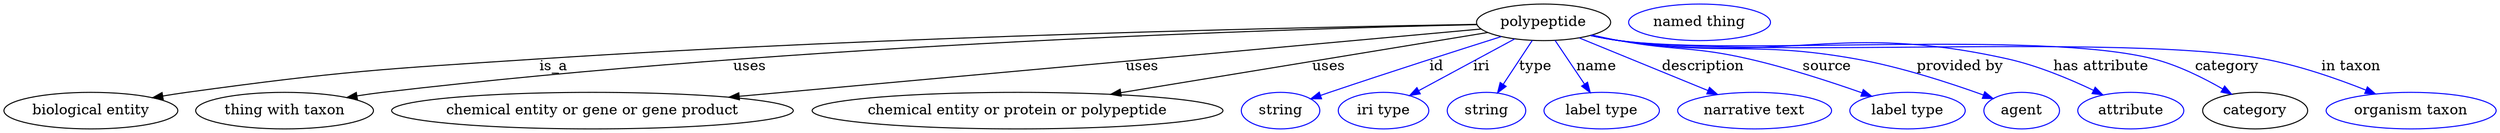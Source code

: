 digraph {
	graph [bb="0,0,2442.3,123"];
	node [label="\N"];
	polypeptide	[height=0.5,
		label=polypeptide,
		pos="1509.1,105",
		width=1.8234];
	"biological entity"	[height=0.5,
		pos="85.142,18",
		width=2.3651];
	polypeptide -> "biological entity"	[label=is_a,
		lp="539.14,61.5",
		pos="e,145.7,30.722 1443.7,103.02 1285.7,100.35 870.77,91.609 525.14,69 371,58.917 332.17,57.097 179.14,36 171.52,34.949 163.57,33.72 \
155.66,32.413"];
	"thing with taxon"	[height=0.5,
		pos="275.14,18",
		width=2.4192];
	polypeptide -> "thing with taxon"	[label=uses,
		lp="731.64,61.5",
		pos="e,336.18,30.9 1443.8,102.74 1269.2,98.788 777.28,83.932 371.14,36 363.08,35.048 354.66,33.856 346.31,32.546"];
	"chemical entity or gene or gene product"	[height=0.5,
		pos="577.14,18",
		width=5.4703];
	polypeptide -> "chemical entity or gene or gene product"	[label=uses,
		lp="1115.6,61.5",
		pos="e,711.36,31.241 1448,98.423 1301.8,85.087 928.65,51.058 721.4,32.157"];
	"chemical entity or protein or polypeptide"	[height=0.5,
		pos="993.14,18",
		width=5.5967];
	polypeptide -> "chemical entity or protein or polypeptide"	[label=uses,
		lp="1298.6,61.5",
		pos="e,1084.5,34.046 1454.4,94.984 1368.9,80.897 1202.2,53.444 1094.4,35.68"];
	id	[color=blue,
		height=0.5,
		label=string,
		pos="1251.1,18",
		width=1.0652];
	polypeptide -> id	[color=blue,
		label=id,
		lp="1404.1,61.5",
		pos="e,1280.5,29.556 1467.6,90.913 1425.1,77.459 1357.4,55.743 1299.1,36 1296.2,35.01 1293.2,33.975 1290.2,32.924",
		style=solid];
	iri	[color=blue,
		height=0.5,
		label="iri type",
		pos="1352.1,18",
		width=1.2277];
	polypeptide -> iri	[color=blue,
		label=iri,
		lp="1448.1,61.5",
		pos="e,1377.8,32.871 1480.7,88.607 1454.4,74.337 1415.1,53.069 1386.9,37.8",
		style=solid];
	type	[color=blue,
		height=0.5,
		label=string,
		pos="1453.1,18",
		width=1.0652];
	polypeptide -> type	[color=blue,
		label=type,
		lp="1501.1,61.5",
		pos="e,1464,35.469 1498.1,87.207 1490,74.903 1478.8,57.996 1469.7,44.093",
		style=solid];
	name	[color=blue,
		height=0.5,
		label="label type",
		pos="1566.1,18",
		width=1.5707];
	polypeptide -> name	[color=blue,
		label=name,
		lp="1561.1,61.5",
		pos="e,1554.9,35.758 1520.4,87.207 1528.6,74.983 1539.8,58.214 1549.1,44.362",
		style=solid];
	description	[color=blue,
		height=0.5,
		label="narrative text",
		pos="1716.1,18",
		width=2.0943];
	polypeptide -> description	[color=blue,
		label=description,
		lp="1665.6,61.5",
		pos="e,1679.8,33.919 1544.3,89.581 1579,75.303 1632.4,53.37 1670.5,37.747",
		style=solid];
	source	[color=blue,
		height=0.5,
		label="label type",
		pos="1866.1,18",
		width=1.5707];
	polypeptide -> source	[color=blue,
		label=source,
		lp="1787.1,61.5",
		pos="e,1831,32.155 1556.8,92.428 1565.5,90.484 1574.6,88.586 1583.1,87 1639.2,76.609 1654.6,81.746 1710.1,69 1748.3,60.25 1790.5,46.46 \
1821.4,35.576",
		style=solid];
	"provided by"	[color=blue,
		height=0.5,
		label=agent,
		pos="1978.1,18",
		width=1.0291];
	polypeptide -> "provided by"	[color=blue,
		label="provided by",
		lp="1917.6,61.5",
		pos="e,1950.1,29.894 1555.5,92.238 1564.6,90.242 1574.2,88.374 1583.1,87 1685.4,71.379 1713.3,87.126 1815.1,69 1859.1,61.172 1907.9,45.201 \
1940.5,33.406",
		style=solid];
	"has attribute"	[color=blue,
		height=0.5,
		label=attribute,
		pos="2085.1,18",
		width=1.4443];
	polypeptide -> "has attribute"	[color=blue,
		label="has attribute",
		lp="2056.1,61.5",
		pos="e,2057.7,33.562 1555.1,92.107 1564.3,90.096 1574,88.256 1583.1,87 1751.1,63.93 1798.7,105.92 1964.1,69 1993.6,62.431 2025,49.235 \
2048.5,38.049",
		style=solid];
	category	[height=0.5,
		pos="2206.1,18",
		width=1.4263];
	polypeptide -> category	[color=blue,
		label=category,
		lp="2178.6,61.5",
		pos="e,2183.3,34.168 1555.1,92.014 1564.3,90.01 1574,88.197 1583.1,87 1698.7,71.887 1994.3,97.94 2107.1,69 2131,62.876 2155.8,50.369 \
2174.6,39.397",
		style=solid];
	"in taxon"	[color=blue,
		height=0.5,
		label="organism taxon",
		pos="2359.1,18",
		width=2.3109];
	polypeptide -> "in taxon"	[color=blue,
		label="in taxon",
		lp="2300.1,61.5",
		pos="e,2324.2,34.415 1555.1,91.971 1564.3,89.972 1574,88.17 1583.1,87 1722.3,69.209 2076.1,94.154 2214.1,69 2248.8,62.679 2286.4,49.523 \
2314.6,38.293",
		style=solid];
	"named thing_category"	[color=blue,
		height=0.5,
		label="named thing",
		pos="1662.1,105",
		width=1.9318];
}
